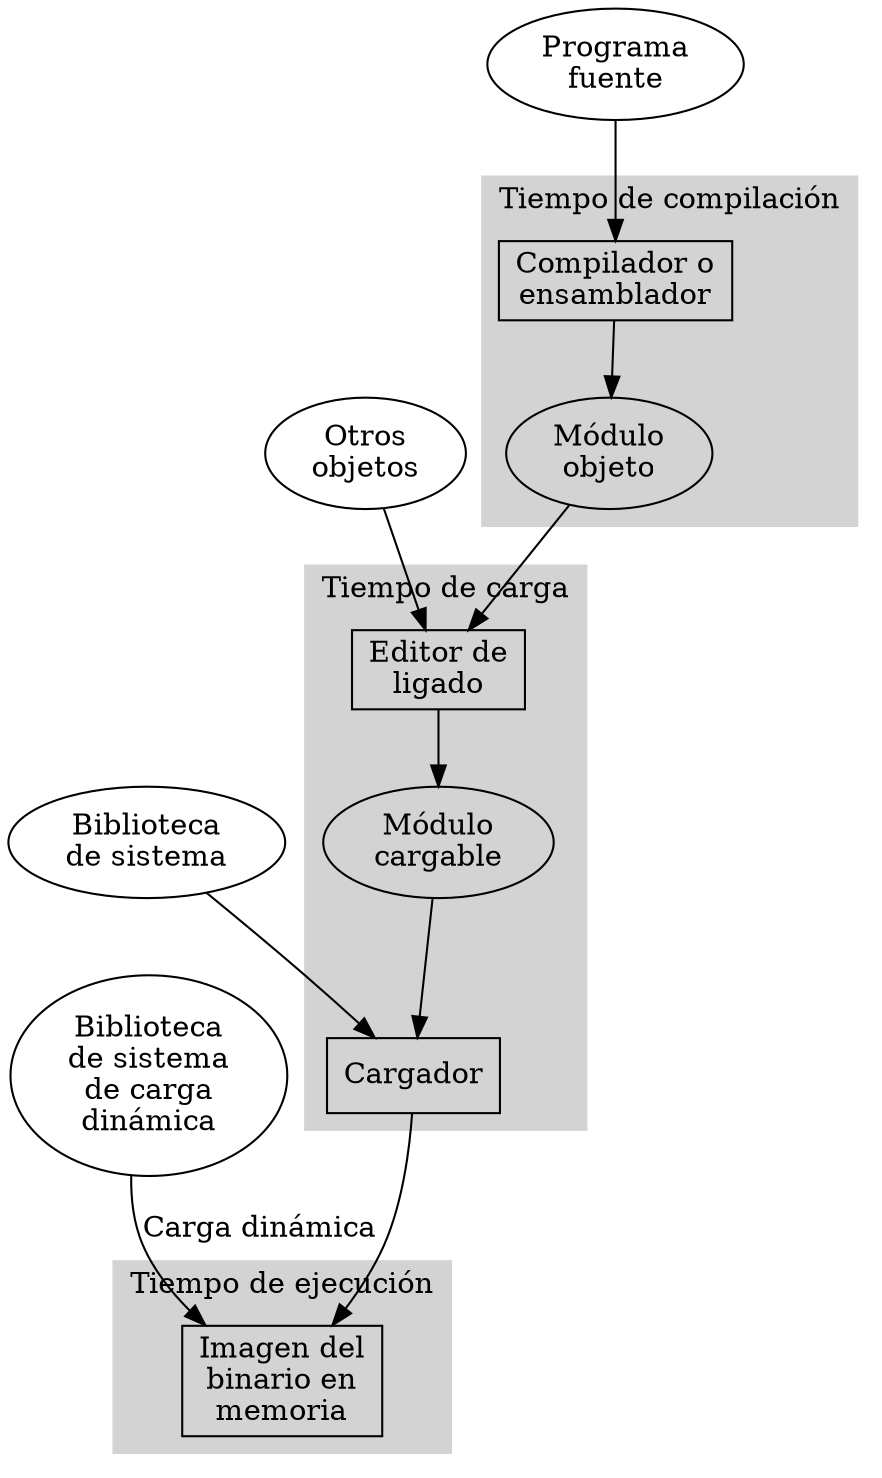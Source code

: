 #+begin_src dot :exports results :file ltxpng/tipo_resol_direcc.png
  digraph G {
          subgraph cluster0 {
                  label="Tiempo de compilación";
                  color=lightgray;
		  style=filled;
                  compilador;
                  objmod;
          }
          subgraph cluster1 {
                  label="Tiempo de carga";
                  color=lightgray;
		  style=filled;
                  ligado;
		  modulo;
		  cargador;
          }
          subgraph cluster2 {
                  label="Tiempo de ejecución";
                  color=lightgray;
		  style=filled;
                  imagenram;
          }
          fuente -> compilador -> objmod -> ligado -> modulo -> cargador -> imagenram;
          otrosobj -> ligado;
          bibliosist -> cargador;
          dll -> imagenram [label = "Carga dinámica"];

          fuente [label="Programa\nfuente"];
          compilador [label="Compilador o\nensamblador",
                      shape = box];
          objmod [label="Módulo\nobjeto"];
          otrosobj [label="Otros\nobjetos"];
          ligado [label="Editor de\nligado",
                  shape = box];
          modulo [label="Módulo\ncargable"];
          bibliosist [label="Biblioteca\nde sistema"]
          cargador [label="Cargador",
                    shape = box];
          dll [label="Biblioteca\nde sistema\nde carga\ndinámica"];
          imagenram [label="Imagen del\nbinario en\nmemoria",
                     shape = box];
  }
#+end_src
